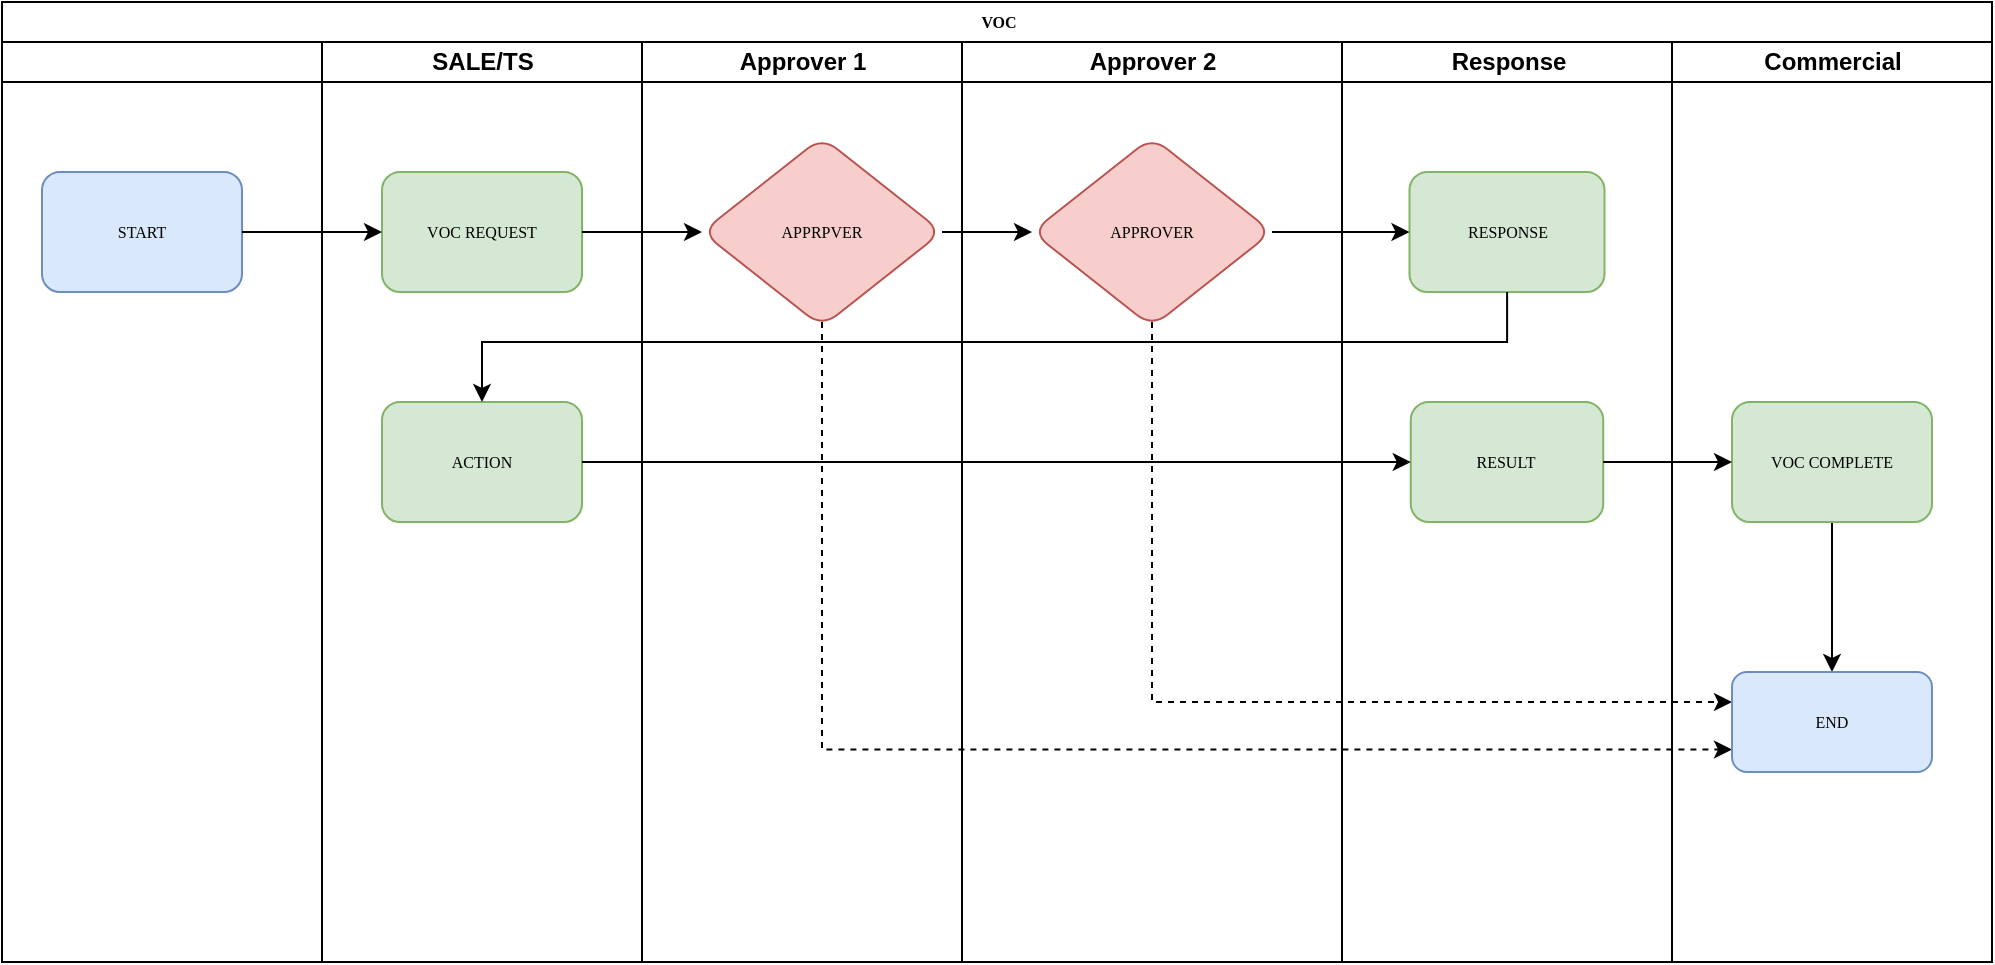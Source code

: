 <mxfile version="24.2.3" type="github">
  <diagram name="Page-1" id="74e2e168-ea6b-b213-b513-2b3c1d86103e">
    <mxGraphModel dx="1050" dy="522" grid="1" gridSize="10" guides="1" tooltips="1" connect="1" arrows="1" fold="1" page="1" pageScale="1" pageWidth="1100" pageHeight="850" background="none" math="0" shadow="0">
      <root>
        <mxCell id="0" />
        <mxCell id="1" parent="0" />
        <mxCell id="77e6c97f196da883-1" value="VOC" style="swimlane;html=1;childLayout=stackLayout;startSize=20;rounded=0;shadow=0;labelBackgroundColor=none;strokeWidth=1;fontFamily=Verdana;fontSize=8;align=center;" parent="1" vertex="1">
          <mxGeometry x="70" y="40" width="995" height="480" as="geometry" />
        </mxCell>
        <mxCell id="77e6c97f196da883-2" value="" style="swimlane;html=1;startSize=20;" parent="77e6c97f196da883-1" vertex="1">
          <mxGeometry y="20" width="160" height="460" as="geometry" />
        </mxCell>
        <mxCell id="77e6c97f196da883-8" value="START" style="rounded=1;whiteSpace=wrap;html=1;shadow=0;labelBackgroundColor=none;strokeWidth=1;fontFamily=Verdana;fontSize=8;align=center;fillColor=#dae8fc;strokeColor=#6c8ebf;" parent="77e6c97f196da883-2" vertex="1">
          <mxGeometry x="20" y="65" width="100" height="60" as="geometry" />
        </mxCell>
        <mxCell id="77e6c97f196da883-3" value="SALE/TS" style="swimlane;html=1;startSize=20;" parent="77e6c97f196da883-1" vertex="1">
          <mxGeometry x="160" y="20" width="160" height="460" as="geometry" />
        </mxCell>
        <mxCell id="77e6c97f196da883-11" value="VOC REQUEST" style="rounded=1;whiteSpace=wrap;html=1;shadow=0;labelBackgroundColor=none;strokeWidth=1;fontFamily=Verdana;fontSize=8;align=center;fillColor=#d5e8d4;strokeColor=#82b366;" parent="77e6c97f196da883-3" vertex="1">
          <mxGeometry x="30" y="65" width="100" height="60" as="geometry" />
        </mxCell>
        <mxCell id="o4UBtoZxOg3kn9hEzLiM-12" value="ACTION" style="whiteSpace=wrap;html=1;fontSize=8;fontFamily=Verdana;rounded=1;shadow=0;labelBackgroundColor=none;strokeWidth=1;fillColor=#d5e8d4;strokeColor=#82b366;" parent="77e6c97f196da883-3" vertex="1">
          <mxGeometry x="30" y="180" width="100" height="60" as="geometry" />
        </mxCell>
        <mxCell id="77e6c97f196da883-4" value="Approver 1" style="swimlane;html=1;startSize=20;" parent="77e6c97f196da883-1" vertex="1">
          <mxGeometry x="320" y="20" width="160" height="460" as="geometry" />
        </mxCell>
        <mxCell id="o4UBtoZxOg3kn9hEzLiM-1" value="APPRPVER" style="rhombus;whiteSpace=wrap;html=1;fontSize=8;fontFamily=Verdana;rounded=1;shadow=0;labelBackgroundColor=none;strokeWidth=1;fillColor=#f8cecc;strokeColor=#b85450;" parent="77e6c97f196da883-4" vertex="1">
          <mxGeometry x="30" y="47.5" width="120" height="95" as="geometry" />
        </mxCell>
        <mxCell id="77e6c97f196da883-5" value="Approver 2" style="swimlane;html=1;startSize=20;" parent="77e6c97f196da883-1" vertex="1">
          <mxGeometry x="480" y="20" width="190" height="460" as="geometry" />
        </mxCell>
        <mxCell id="o4UBtoZxOg3kn9hEzLiM-3" value="APPROVER" style="rhombus;whiteSpace=wrap;html=1;fontSize=8;fontFamily=Verdana;rounded=1;shadow=0;labelBackgroundColor=none;strokeWidth=1;fillColor=#f8cecc;strokeColor=#b85450;" parent="77e6c97f196da883-5" vertex="1">
          <mxGeometry x="35" y="47.5" width="120" height="95" as="geometry" />
        </mxCell>
        <mxCell id="77e6c97f196da883-6" value="Response" style="swimlane;html=1;startSize=20;" parent="77e6c97f196da883-1" vertex="1">
          <mxGeometry x="670" y="20" width="165" height="460" as="geometry" />
        </mxCell>
        <mxCell id="o4UBtoZxOg3kn9hEzLiM-9" value="RESPONSE" style="whiteSpace=wrap;html=1;fontSize=8;fontFamily=Verdana;rounded=1;shadow=0;labelBackgroundColor=none;strokeWidth=1;fillColor=#d5e8d4;strokeColor=#82b366;" parent="77e6c97f196da883-6" vertex="1">
          <mxGeometry x="33.75" y="65" width="97.5" height="60" as="geometry" />
        </mxCell>
        <mxCell id="o4UBtoZxOg3kn9hEzLiM-15" value="RESULT" style="whiteSpace=wrap;html=1;fontSize=8;fontFamily=Verdana;rounded=1;shadow=0;labelBackgroundColor=none;strokeWidth=1;fillColor=#d5e8d4;strokeColor=#82b366;" parent="77e6c97f196da883-6" vertex="1">
          <mxGeometry x="34.38" y="180" width="96.25" height="60" as="geometry" />
        </mxCell>
        <mxCell id="o4UBtoZxOg3kn9hEzLiM-26" style="edgeStyle=orthogonalEdgeStyle;rounded=0;orthogonalLoop=1;jettySize=auto;html=1;entryX=0;entryY=0.5;entryDx=0;entryDy=0;dashed=1;" parent="77e6c97f196da883-6" edge="1">
          <mxGeometry relative="1" as="geometry">
            <mxPoint x="-260" y="140" as="sourcePoint" />
            <mxPoint x="195.0" y="353.75" as="targetPoint" />
            <Array as="points">
              <mxPoint x="-260" y="353.75" />
            </Array>
          </mxGeometry>
        </mxCell>
        <mxCell id="o4UBtoZxOg3kn9hEzLiM-25" style="edgeStyle=orthogonalEdgeStyle;rounded=0;orthogonalLoop=1;jettySize=auto;html=1;entryX=0;entryY=0.5;entryDx=0;entryDy=0;dashed=1;" parent="77e6c97f196da883-6" edge="1">
          <mxGeometry relative="1" as="geometry">
            <mxPoint x="-95" y="140" as="sourcePoint" />
            <mxPoint x="195.0" y="330.03" as="targetPoint" />
            <Array as="points">
              <mxPoint x="-95" y="330.5" />
            </Array>
          </mxGeometry>
        </mxCell>
        <mxCell id="77e6c97f196da883-7" value="Commercial" style="swimlane;html=1;startSize=20;" parent="77e6c97f196da883-1" vertex="1">
          <mxGeometry x="835" y="20" width="160" height="460" as="geometry" />
        </mxCell>
        <mxCell id="o4UBtoZxOg3kn9hEzLiM-23" value="" style="edgeStyle=orthogonalEdgeStyle;rounded=0;orthogonalLoop=1;jettySize=auto;html=1;" parent="77e6c97f196da883-7" source="o4UBtoZxOg3kn9hEzLiM-18" target="o4UBtoZxOg3kn9hEzLiM-22" edge="1">
          <mxGeometry relative="1" as="geometry" />
        </mxCell>
        <mxCell id="o4UBtoZxOg3kn9hEzLiM-18" value="VOC COMPLETE" style="whiteSpace=wrap;html=1;fontSize=8;fontFamily=Verdana;rounded=1;shadow=0;labelBackgroundColor=none;strokeWidth=1;fillColor=#d5e8d4;strokeColor=#82b366;" parent="77e6c97f196da883-7" vertex="1">
          <mxGeometry x="30" y="180" width="100" height="60" as="geometry" />
        </mxCell>
        <mxCell id="o4UBtoZxOg3kn9hEzLiM-22" value="END" style="whiteSpace=wrap;html=1;fontSize=8;fontFamily=Verdana;rounded=1;shadow=0;labelBackgroundColor=none;strokeWidth=1;fillColor=#dae8fc;strokeColor=#6c8ebf;" parent="77e6c97f196da883-7" vertex="1">
          <mxGeometry x="30" y="315" width="100" height="50" as="geometry" />
        </mxCell>
        <mxCell id="o4UBtoZxOg3kn9hEzLiM-2" value="" style="edgeStyle=orthogonalEdgeStyle;rounded=0;orthogonalLoop=1;jettySize=auto;html=1;" parent="77e6c97f196da883-1" source="77e6c97f196da883-11" target="o4UBtoZxOg3kn9hEzLiM-1" edge="1">
          <mxGeometry relative="1" as="geometry" />
        </mxCell>
        <mxCell id="o4UBtoZxOg3kn9hEzLiM-4" style="edgeStyle=orthogonalEdgeStyle;rounded=0;orthogonalLoop=1;jettySize=auto;html=1;" parent="77e6c97f196da883-1" source="o4UBtoZxOg3kn9hEzLiM-1" target="o4UBtoZxOg3kn9hEzLiM-3" edge="1">
          <mxGeometry relative="1" as="geometry" />
        </mxCell>
        <mxCell id="o4UBtoZxOg3kn9hEzLiM-5" style="edgeStyle=orthogonalEdgeStyle;rounded=0;orthogonalLoop=1;jettySize=auto;html=1;entryX=0;entryY=0.5;entryDx=0;entryDy=0;" parent="77e6c97f196da883-1" source="77e6c97f196da883-8" target="77e6c97f196da883-11" edge="1">
          <mxGeometry relative="1" as="geometry" />
        </mxCell>
        <mxCell id="o4UBtoZxOg3kn9hEzLiM-10" value="" style="edgeStyle=orthogonalEdgeStyle;rounded=0;orthogonalLoop=1;jettySize=auto;html=1;" parent="77e6c97f196da883-1" source="o4UBtoZxOg3kn9hEzLiM-3" target="o4UBtoZxOg3kn9hEzLiM-9" edge="1">
          <mxGeometry relative="1" as="geometry" />
        </mxCell>
        <mxCell id="o4UBtoZxOg3kn9hEzLiM-13" value="" style="edgeStyle=orthogonalEdgeStyle;rounded=0;orthogonalLoop=1;jettySize=auto;html=1;" parent="77e6c97f196da883-1" source="o4UBtoZxOg3kn9hEzLiM-9" target="o4UBtoZxOg3kn9hEzLiM-12" edge="1">
          <mxGeometry relative="1" as="geometry">
            <Array as="points">
              <mxPoint x="753" y="170" />
              <mxPoint x="240" y="170" />
            </Array>
          </mxGeometry>
        </mxCell>
        <mxCell id="o4UBtoZxOg3kn9hEzLiM-19" value="" style="edgeStyle=orthogonalEdgeStyle;rounded=0;orthogonalLoop=1;jettySize=auto;html=1;" parent="77e6c97f196da883-1" source="o4UBtoZxOg3kn9hEzLiM-15" target="o4UBtoZxOg3kn9hEzLiM-18" edge="1">
          <mxGeometry relative="1" as="geometry" />
        </mxCell>
        <mxCell id="o4UBtoZxOg3kn9hEzLiM-24" style="edgeStyle=orthogonalEdgeStyle;rounded=0;orthogonalLoop=1;jettySize=auto;html=1;entryX=0;entryY=0.5;entryDx=0;entryDy=0;" parent="77e6c97f196da883-1" source="o4UBtoZxOg3kn9hEzLiM-12" target="o4UBtoZxOg3kn9hEzLiM-15" edge="1">
          <mxGeometry relative="1" as="geometry" />
        </mxCell>
      </root>
    </mxGraphModel>
  </diagram>
</mxfile>
